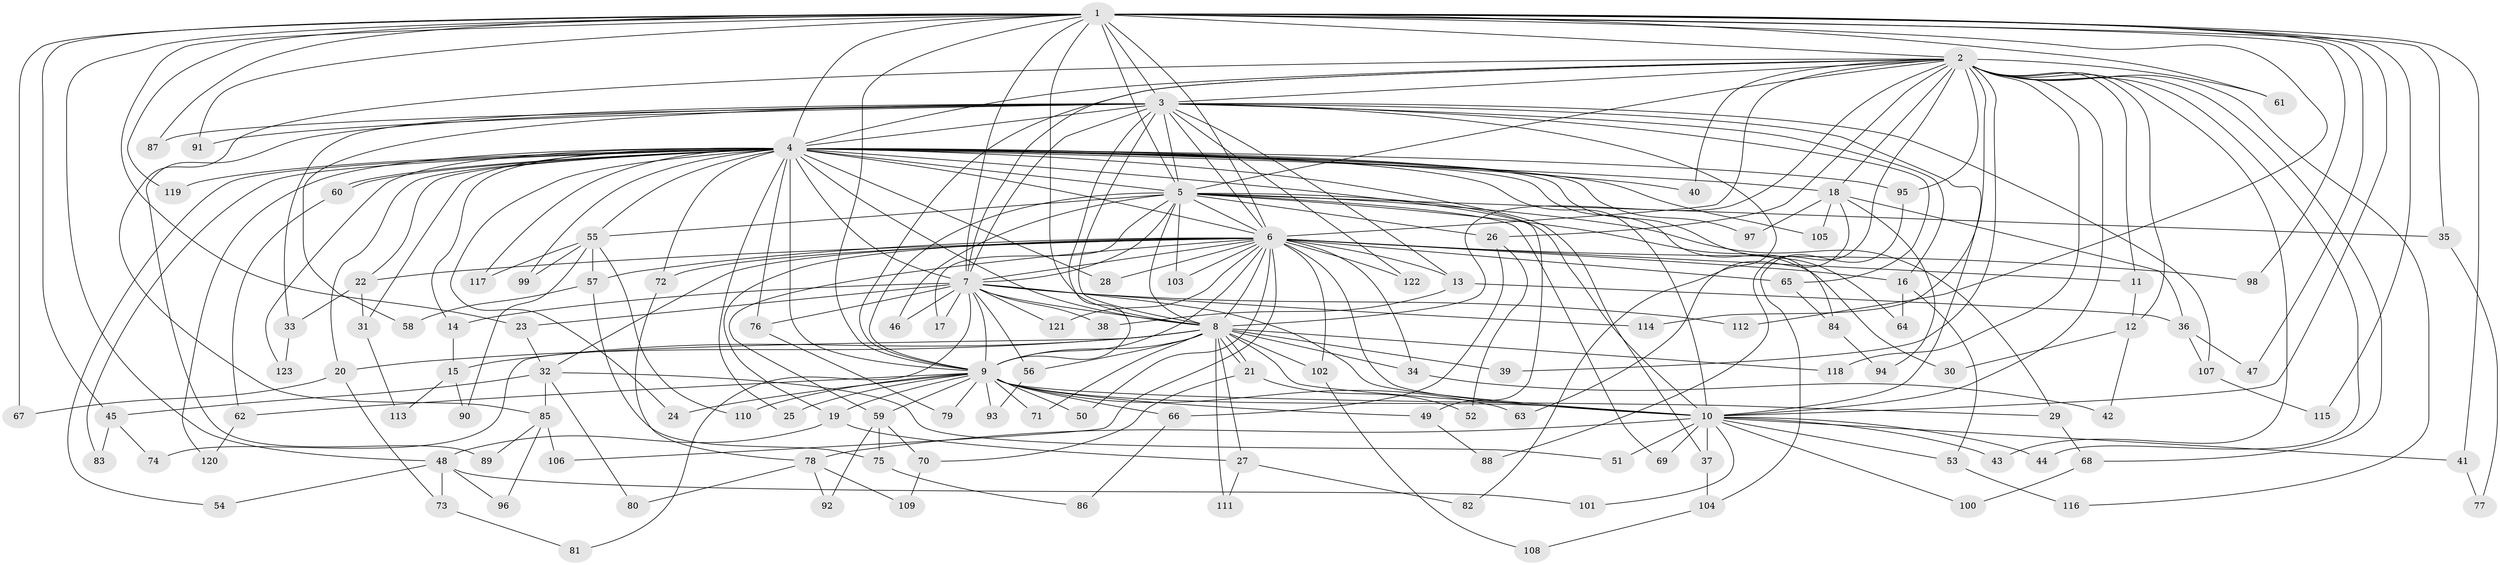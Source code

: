 // Generated by graph-tools (version 1.1) at 2025/25/03/09/25 03:25:39]
// undirected, 123 vertices, 271 edges
graph export_dot {
graph [start="1"]
  node [color=gray90,style=filled];
  1;
  2;
  3;
  4;
  5;
  6;
  7;
  8;
  9;
  10;
  11;
  12;
  13;
  14;
  15;
  16;
  17;
  18;
  19;
  20;
  21;
  22;
  23;
  24;
  25;
  26;
  27;
  28;
  29;
  30;
  31;
  32;
  33;
  34;
  35;
  36;
  37;
  38;
  39;
  40;
  41;
  42;
  43;
  44;
  45;
  46;
  47;
  48;
  49;
  50;
  51;
  52;
  53;
  54;
  55;
  56;
  57;
  58;
  59;
  60;
  61;
  62;
  63;
  64;
  65;
  66;
  67;
  68;
  69;
  70;
  71;
  72;
  73;
  74;
  75;
  76;
  77;
  78;
  79;
  80;
  81;
  82;
  83;
  84;
  85;
  86;
  87;
  88;
  89;
  90;
  91;
  92;
  93;
  94;
  95;
  96;
  97;
  98;
  99;
  100;
  101;
  102;
  103;
  104;
  105;
  106;
  107;
  108;
  109;
  110;
  111;
  112;
  113;
  114;
  115;
  116;
  117;
  118;
  119;
  120;
  121;
  122;
  123;
  1 -- 2;
  1 -- 3;
  1 -- 4;
  1 -- 5;
  1 -- 6;
  1 -- 7;
  1 -- 8;
  1 -- 9;
  1 -- 10;
  1 -- 23;
  1 -- 35;
  1 -- 41;
  1 -- 45;
  1 -- 47;
  1 -- 48;
  1 -- 61;
  1 -- 67;
  1 -- 87;
  1 -- 91;
  1 -- 98;
  1 -- 112;
  1 -- 115;
  1 -- 119;
  2 -- 3;
  2 -- 4;
  2 -- 5;
  2 -- 6;
  2 -- 7;
  2 -- 8;
  2 -- 9;
  2 -- 10;
  2 -- 11;
  2 -- 12;
  2 -- 18;
  2 -- 26;
  2 -- 39;
  2 -- 40;
  2 -- 43;
  2 -- 44;
  2 -- 61;
  2 -- 68;
  2 -- 85;
  2 -- 88;
  2 -- 95;
  2 -- 114;
  2 -- 116;
  2 -- 118;
  3 -- 4;
  3 -- 5;
  3 -- 6;
  3 -- 7;
  3 -- 8;
  3 -- 9;
  3 -- 10;
  3 -- 13;
  3 -- 16;
  3 -- 33;
  3 -- 58;
  3 -- 65;
  3 -- 82;
  3 -- 87;
  3 -- 89;
  3 -- 91;
  3 -- 107;
  3 -- 122;
  4 -- 5;
  4 -- 6;
  4 -- 7;
  4 -- 8;
  4 -- 9;
  4 -- 10;
  4 -- 14;
  4 -- 18;
  4 -- 20;
  4 -- 22;
  4 -- 24;
  4 -- 25;
  4 -- 28;
  4 -- 31;
  4 -- 37;
  4 -- 40;
  4 -- 49;
  4 -- 54;
  4 -- 55;
  4 -- 60;
  4 -- 60;
  4 -- 64;
  4 -- 72;
  4 -- 76;
  4 -- 83;
  4 -- 84;
  4 -- 95;
  4 -- 97;
  4 -- 99;
  4 -- 105;
  4 -- 117;
  4 -- 119;
  4 -- 120;
  4 -- 123;
  5 -- 6;
  5 -- 7;
  5 -- 8;
  5 -- 9;
  5 -- 10;
  5 -- 17;
  5 -- 26;
  5 -- 29;
  5 -- 30;
  5 -- 35;
  5 -- 46;
  5 -- 55;
  5 -- 69;
  5 -- 103;
  6 -- 7;
  6 -- 8;
  6 -- 9;
  6 -- 10;
  6 -- 11;
  6 -- 13;
  6 -- 16;
  6 -- 19;
  6 -- 22;
  6 -- 28;
  6 -- 32;
  6 -- 34;
  6 -- 50;
  6 -- 57;
  6 -- 59;
  6 -- 65;
  6 -- 72;
  6 -- 98;
  6 -- 102;
  6 -- 103;
  6 -- 106;
  6 -- 121;
  6 -- 122;
  7 -- 8;
  7 -- 9;
  7 -- 10;
  7 -- 14;
  7 -- 17;
  7 -- 23;
  7 -- 38;
  7 -- 46;
  7 -- 56;
  7 -- 76;
  7 -- 81;
  7 -- 112;
  7 -- 114;
  7 -- 121;
  8 -- 9;
  8 -- 10;
  8 -- 15;
  8 -- 20;
  8 -- 21;
  8 -- 21;
  8 -- 27;
  8 -- 34;
  8 -- 39;
  8 -- 56;
  8 -- 71;
  8 -- 74;
  8 -- 102;
  8 -- 111;
  8 -- 118;
  9 -- 10;
  9 -- 19;
  9 -- 24;
  9 -- 25;
  9 -- 29;
  9 -- 49;
  9 -- 50;
  9 -- 59;
  9 -- 62;
  9 -- 63;
  9 -- 66;
  9 -- 71;
  9 -- 79;
  9 -- 93;
  9 -- 110;
  10 -- 37;
  10 -- 41;
  10 -- 43;
  10 -- 44;
  10 -- 51;
  10 -- 53;
  10 -- 69;
  10 -- 78;
  10 -- 100;
  10 -- 101;
  11 -- 12;
  12 -- 30;
  12 -- 42;
  13 -- 36;
  13 -- 38;
  14 -- 15;
  15 -- 90;
  15 -- 113;
  16 -- 53;
  16 -- 64;
  18 -- 36;
  18 -- 63;
  18 -- 94;
  18 -- 97;
  18 -- 105;
  19 -- 27;
  19 -- 48;
  20 -- 67;
  20 -- 73;
  21 -- 52;
  21 -- 70;
  22 -- 31;
  22 -- 33;
  23 -- 32;
  26 -- 52;
  26 -- 66;
  27 -- 82;
  27 -- 111;
  29 -- 68;
  31 -- 113;
  32 -- 45;
  32 -- 51;
  32 -- 80;
  32 -- 85;
  33 -- 123;
  34 -- 42;
  35 -- 77;
  36 -- 47;
  36 -- 107;
  37 -- 104;
  41 -- 77;
  45 -- 74;
  45 -- 83;
  48 -- 54;
  48 -- 73;
  48 -- 96;
  48 -- 101;
  49 -- 88;
  53 -- 116;
  55 -- 57;
  55 -- 90;
  55 -- 99;
  55 -- 110;
  55 -- 117;
  56 -- 93;
  57 -- 58;
  57 -- 75;
  59 -- 70;
  59 -- 75;
  59 -- 92;
  60 -- 62;
  62 -- 120;
  65 -- 84;
  66 -- 86;
  68 -- 100;
  70 -- 109;
  72 -- 78;
  73 -- 81;
  75 -- 86;
  76 -- 79;
  78 -- 80;
  78 -- 92;
  78 -- 109;
  84 -- 94;
  85 -- 89;
  85 -- 96;
  85 -- 106;
  95 -- 104;
  102 -- 108;
  104 -- 108;
  107 -- 115;
}
